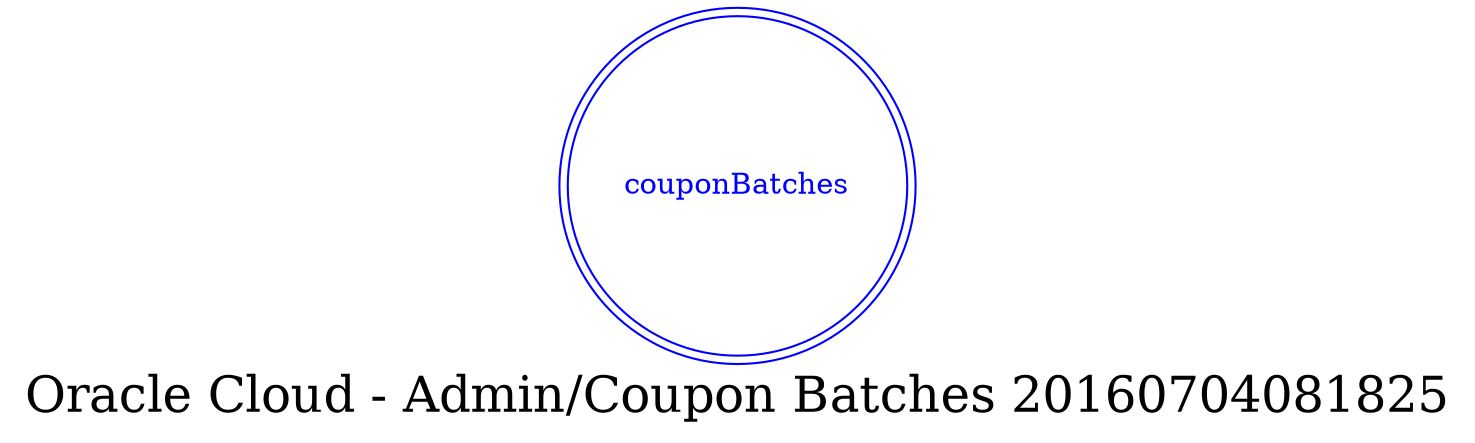 digraph LexiconGraph {
graph[label="Oracle Cloud - Admin/Coupon Batches 20160704081825", fontsize=24]
splines=true
"couponBatches" [color=blue, fontcolor=blue, shape=doublecircle]
}
